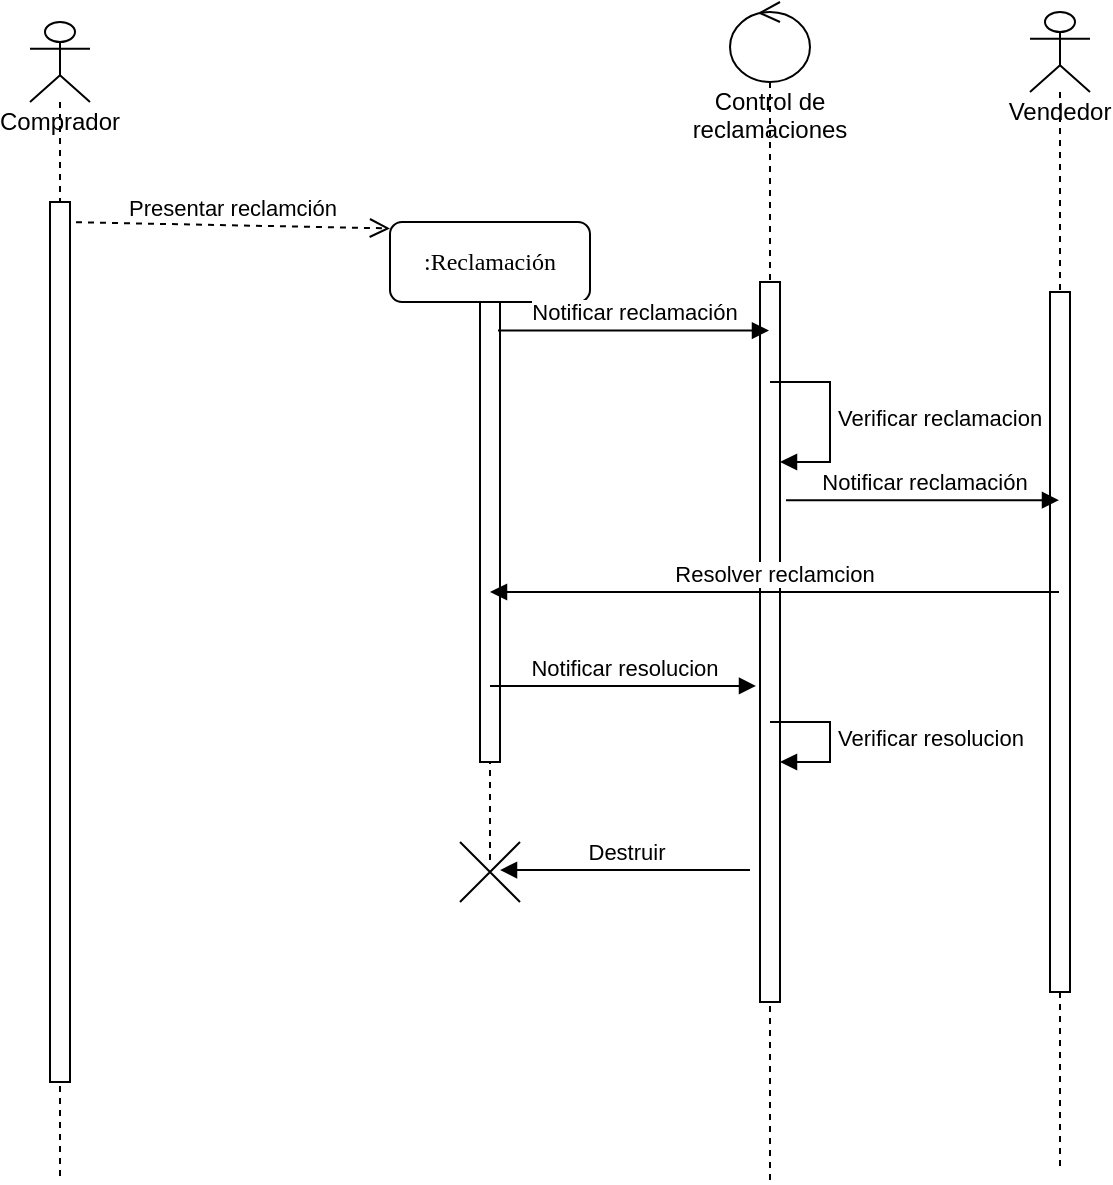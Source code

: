 <mxfile version="14.5.7" type="github">
  <diagram name="Page-1" id="13e1069c-82ec-6db2-03f1-153e76fe0fe0">
    <mxGraphModel dx="1662" dy="794" grid="1" gridSize="10" guides="1" tooltips="1" connect="1" arrows="1" fold="1" page="1" pageScale="1" pageWidth="1100" pageHeight="850" background="#ffffff" math="0" shadow="0">
      <root>
        <mxCell id="0" />
        <mxCell id="1" parent="0" />
        <mxCell id="7baba1c4bc27f4b0-2" value=":Reclamación" style="shape=umlLifeline;perimeter=lifelinePerimeter;whiteSpace=wrap;html=1;container=1;collapsible=0;recursiveResize=0;outlineConnect=0;rounded=1;shadow=0;comic=0;labelBackgroundColor=none;strokeWidth=1;fontFamily=Verdana;fontSize=12;align=center;" parent="1" vertex="1">
          <mxGeometry x="320" y="180" width="100" height="320" as="geometry" />
        </mxCell>
        <mxCell id="7baba1c4bc27f4b0-10" value="" style="html=1;points=[];perimeter=orthogonalPerimeter;rounded=0;shadow=0;comic=0;labelBackgroundColor=none;strokeWidth=1;fontFamily=Verdana;fontSize=12;align=center;" parent="7baba1c4bc27f4b0-2" vertex="1">
          <mxGeometry x="45" y="40" width="10" height="230" as="geometry" />
        </mxCell>
        <mxCell id="8MFKqXncUEForWFqmQ1h-4" value="Comprador" style="shape=umlLifeline;participant=umlActor;perimeter=lifelinePerimeter;whiteSpace=wrap;html=1;container=1;collapsible=0;recursiveResize=0;verticalAlign=top;spacingTop=36;outlineConnect=0;" vertex="1" parent="1">
          <mxGeometry x="140" y="80" width="30" height="580" as="geometry" />
        </mxCell>
        <mxCell id="8MFKqXncUEForWFqmQ1h-5" value="" style="html=1;points=[];perimeter=orthogonalPerimeter;rounded=0;shadow=0;comic=0;labelBackgroundColor=none;strokeWidth=1;fontFamily=Verdana;fontSize=12;align=center;" vertex="1" parent="8MFKqXncUEForWFqmQ1h-4">
          <mxGeometry x="10" y="90" width="10" height="440" as="geometry" />
        </mxCell>
        <mxCell id="8MFKqXncUEForWFqmQ1h-7" value="Vendedor" style="shape=umlLifeline;participant=umlActor;perimeter=lifelinePerimeter;whiteSpace=wrap;html=1;container=1;collapsible=0;recursiveResize=0;verticalAlign=top;spacingTop=36;outlineConnect=0;" vertex="1" parent="1">
          <mxGeometry x="640" y="75" width="30" height="580" as="geometry" />
        </mxCell>
        <mxCell id="8MFKqXncUEForWFqmQ1h-10" value="" style="html=1;points=[];perimeter=orthogonalPerimeter;rounded=0;shadow=0;comic=0;labelBackgroundColor=none;strokeWidth=1;fontFamily=Verdana;fontSize=12;align=center;" vertex="1" parent="8MFKqXncUEForWFqmQ1h-7">
          <mxGeometry x="10" y="140" width="10" height="350" as="geometry" />
        </mxCell>
        <mxCell id="8MFKqXncUEForWFqmQ1h-8" value="Presentar reclamción" style="html=1;verticalAlign=bottom;endArrow=open;dashed=1;endSize=8;exitX=1.3;exitY=0.023;exitDx=0;exitDy=0;exitPerimeter=0;entryX=0;entryY=0.01;entryDx=0;entryDy=0;entryPerimeter=0;" edge="1" parent="1" source="8MFKqXncUEForWFqmQ1h-5" target="7baba1c4bc27f4b0-2">
          <mxGeometry relative="1" as="geometry">
            <mxPoint x="700" y="390" as="sourcePoint" />
            <mxPoint x="620" y="390" as="targetPoint" />
          </mxGeometry>
        </mxCell>
        <mxCell id="8MFKqXncUEForWFqmQ1h-12" value="Control de reclamaciones" style="shape=umlLifeline;participant=umlControl;perimeter=lifelinePerimeter;whiteSpace=wrap;html=1;container=1;collapsible=0;recursiveResize=0;verticalAlign=top;spacingTop=36;outlineConnect=0;" vertex="1" parent="1">
          <mxGeometry x="490" y="70" width="40" height="590" as="geometry" />
        </mxCell>
        <mxCell id="8MFKqXncUEForWFqmQ1h-13" value="" style="html=1;points=[];perimeter=orthogonalPerimeter;rounded=0;shadow=0;comic=0;labelBackgroundColor=none;strokeWidth=1;fontFamily=Verdana;fontSize=12;align=center;" vertex="1" parent="8MFKqXncUEForWFqmQ1h-12">
          <mxGeometry x="15" y="140" width="10" height="360" as="geometry" />
        </mxCell>
        <mxCell id="8MFKqXncUEForWFqmQ1h-16" value="Verificar reclamacion" style="edgeStyle=orthogonalEdgeStyle;html=1;align=left;spacingLeft=2;endArrow=block;rounded=0;" edge="1" parent="8MFKqXncUEForWFqmQ1h-12">
          <mxGeometry relative="1" as="geometry">
            <mxPoint x="20" y="190" as="sourcePoint" />
            <Array as="points">
              <mxPoint x="50" y="190" />
              <mxPoint x="50" y="230" />
              <mxPoint x="25" y="230" />
            </Array>
            <mxPoint x="25" y="230" as="targetPoint" />
          </mxGeometry>
        </mxCell>
        <mxCell id="8MFKqXncUEForWFqmQ1h-21" value="Verificar resolucion" style="edgeStyle=orthogonalEdgeStyle;html=1;align=left;spacingLeft=2;endArrow=block;rounded=0;entryX=1;entryY=0;" edge="1" parent="8MFKqXncUEForWFqmQ1h-12">
          <mxGeometry relative="1" as="geometry">
            <mxPoint x="20" y="360" as="sourcePoint" />
            <Array as="points">
              <mxPoint x="50" y="360" />
            </Array>
            <mxPoint x="25" y="380" as="targetPoint" />
          </mxGeometry>
        </mxCell>
        <mxCell id="8MFKqXncUEForWFqmQ1h-14" value="Notificar reclamación" style="html=1;verticalAlign=bottom;endArrow=block;exitX=0.9;exitY=0.062;exitDx=0;exitDy=0;exitPerimeter=0;" edge="1" parent="1" source="7baba1c4bc27f4b0-10" target="8MFKqXncUEForWFqmQ1h-12">
          <mxGeometry width="80" relative="1" as="geometry">
            <mxPoint x="430" y="240" as="sourcePoint" />
            <mxPoint x="700" y="390" as="targetPoint" />
          </mxGeometry>
        </mxCell>
        <mxCell id="8MFKqXncUEForWFqmQ1h-17" value="Notificar reclamación" style="html=1;verticalAlign=bottom;endArrow=block;exitX=1.3;exitY=0.303;exitDx=0;exitDy=0;exitPerimeter=0;" edge="1" parent="1" source="8MFKqXncUEForWFqmQ1h-13" target="8MFKqXncUEForWFqmQ1h-7">
          <mxGeometry width="80" relative="1" as="geometry">
            <mxPoint x="560" y="330" as="sourcePoint" />
            <mxPoint x="600" y="330" as="targetPoint" />
          </mxGeometry>
        </mxCell>
        <mxCell id="8MFKqXncUEForWFqmQ1h-18" value="Resolver reclamcion" style="html=1;verticalAlign=bottom;endArrow=block;" edge="1" parent="1" source="8MFKqXncUEForWFqmQ1h-7" target="7baba1c4bc27f4b0-2">
          <mxGeometry width="80" relative="1" as="geometry">
            <mxPoint x="620" y="390" as="sourcePoint" />
            <mxPoint x="700" y="390" as="targetPoint" />
          </mxGeometry>
        </mxCell>
        <mxCell id="8MFKqXncUEForWFqmQ1h-19" value="Notificar resolucion" style="html=1;verticalAlign=bottom;endArrow=block;entryX=-0.2;entryY=0.561;entryDx=0;entryDy=0;entryPerimeter=0;" edge="1" parent="1" source="7baba1c4bc27f4b0-2" target="8MFKqXncUEForWFqmQ1h-13">
          <mxGeometry width="80" relative="1" as="geometry">
            <mxPoint x="620" y="390" as="sourcePoint" />
            <mxPoint x="700" y="390" as="targetPoint" />
          </mxGeometry>
        </mxCell>
        <mxCell id="8MFKqXncUEForWFqmQ1h-22" value="" style="shape=umlDestroy;" vertex="1" parent="1">
          <mxGeometry x="355" y="490" width="30" height="30" as="geometry" />
        </mxCell>
        <mxCell id="8MFKqXncUEForWFqmQ1h-23" value="Destruir" style="html=1;verticalAlign=bottom;endArrow=block;entryX=0.667;entryY=0.467;entryDx=0;entryDy=0;entryPerimeter=0;" edge="1" parent="1" target="8MFKqXncUEForWFqmQ1h-22">
          <mxGeometry width="80" relative="1" as="geometry">
            <mxPoint x="500" y="504" as="sourcePoint" />
            <mxPoint x="700" y="390" as="targetPoint" />
          </mxGeometry>
        </mxCell>
      </root>
    </mxGraphModel>
  </diagram>
</mxfile>
